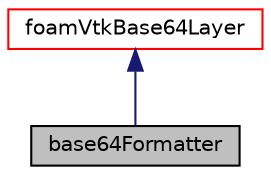 digraph "base64Formatter"
{
  bgcolor="transparent";
  edge [fontname="Helvetica",fontsize="10",labelfontname="Helvetica",labelfontsize="10"];
  node [fontname="Helvetica",fontsize="10",shape=record];
  Node1 [label="base64Formatter",height=0.2,width=0.4,color="black", fillcolor="grey75", style="filled" fontcolor="black"];
  Node2 -> Node1 [dir="back",color="midnightblue",fontsize="10",style="solid",fontname="Helvetica"];
  Node2 [label="foamVtkBase64Layer",height=0.2,width=0.4,color="red",URL="$classFoam_1_1vtk_1_1foamVtkBase64Layer.html",tooltip="Base-64 encoded output layer - normally only used indirectly by formatters. "];
}
